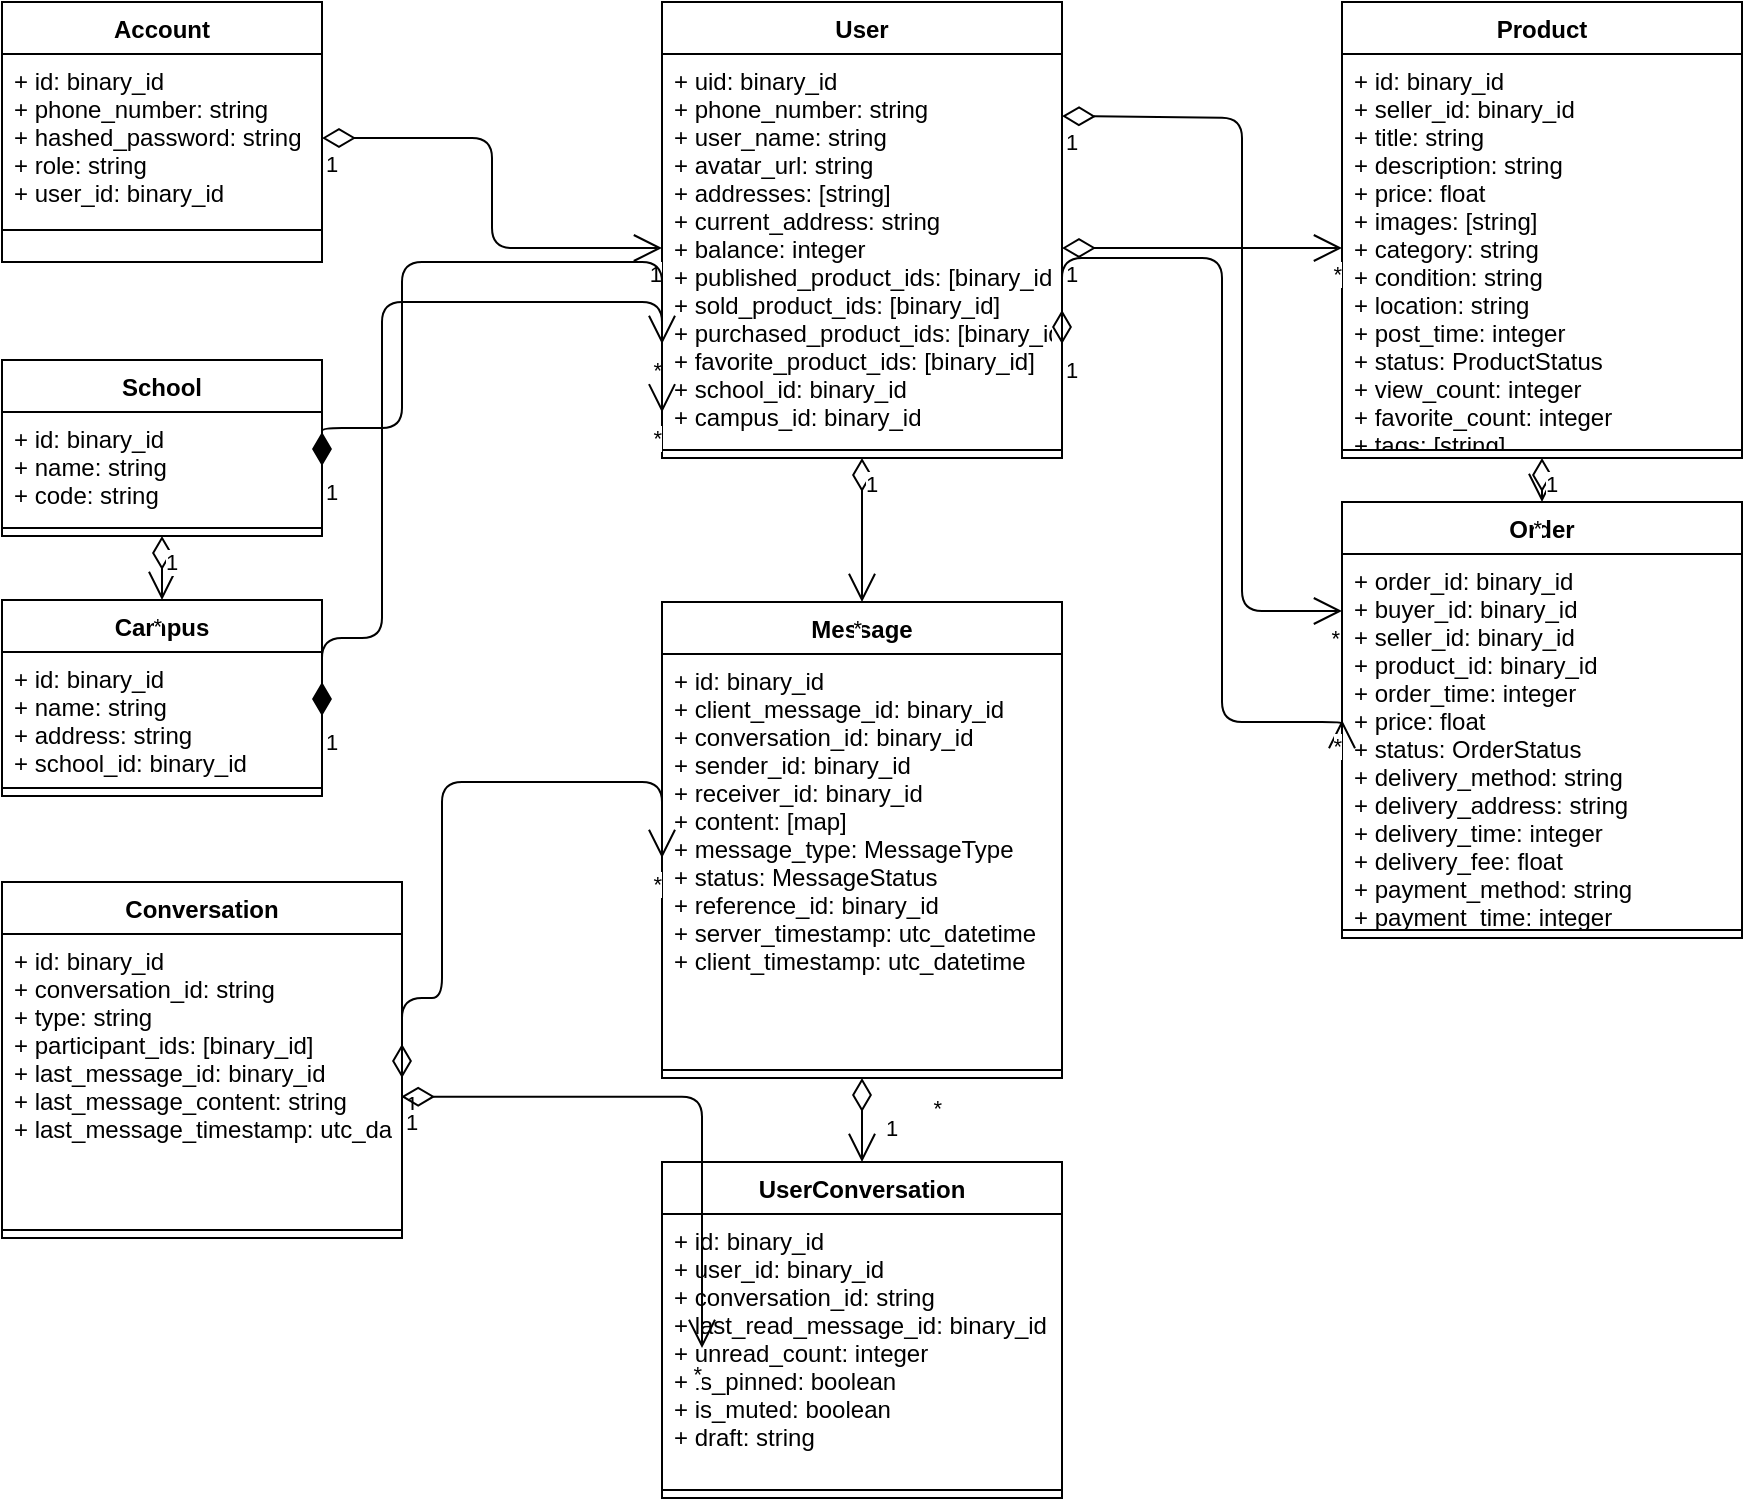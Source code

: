 <mxfile>
    <diagram id="C5RBs43oDa-KdzZeNtuy" name="Page-1">
        <mxGraphModel dx="384" dy="345" grid="1" gridSize="10" guides="1" tooltips="1" connect="1" arrows="1" fold="1" page="1" pageScale="1" pageWidth="1169" pageHeight="827" math="0" shadow="0">
            <root>
                <mxCell id="WIyWlLk6GJQsqaUBKTNV-0"/>
                <mxCell id="WIyWlLk6GJQsqaUBKTNV-1" parent="WIyWlLk6GJQsqaUBKTNV-0"/>
                <mxCell id="account-entity" value="Account" style="swimlane;fontStyle=1;align=center;verticalAlign=top;childLayout=stackLayout;horizontal=1;startSize=26;horizontalStack=0;resizeParent=1;resizeParentMax=0;resizeLast=0;collapsible=1;marginBottom=0;" parent="WIyWlLk6GJQsqaUBKTNV-1" vertex="1">
                    <mxGeometry x="40" y="40" width="160" height="130" as="geometry"/>
                </mxCell>
                <mxCell id="account-fields" value="+ id: binary_id&#xa;+ phone_number: string&#xa;+ hashed_password: string&#xa;+ role: string&#xa;+ user_id: binary_id" style="text;strokeColor=none;fillColor=none;align=left;verticalAlign=top;spacingLeft=4;spacingRight=4;overflow=hidden;rotatable=0;points=[[0,0.5],[1,0.5]];portConstraint=eastwest;" parent="account-entity" vertex="1">
                    <mxGeometry y="26" width="160" height="84" as="geometry"/>
                </mxCell>
                <mxCell id="account-line" value="" style="line;strokeWidth=1;fillColor=none;align=left;verticalAlign=middle;spacingTop=-1;spacingLeft=3;spacingRight=3;rotatable=0;labelPosition=right;points=[];portConstraint=eastwest;strokeColor=inherit;" parent="account-entity" vertex="1">
                    <mxGeometry y="110" width="160" height="8" as="geometry"/>
                </mxCell>
                <mxCell id="account-methods" value="" style="text;strokeColor=none;fillColor=none;align=left;verticalAlign=top;spacingLeft=4;spacingRight=4;overflow=hidden;rotatable=0;points=[[0,0.5],[1,0.5]];portConstraint=eastwest;" parent="account-entity" vertex="1">
                    <mxGeometry y="118" width="160" height="12" as="geometry"/>
                </mxCell>
                <mxCell id="user-entity" value="User" style="swimlane;fontStyle=1;align=center;verticalAlign=top;childLayout=stackLayout;horizontal=1;startSize=26;horizontalStack=0;resizeParent=1;resizeParentMax=0;resizeLast=0;collapsible=1;marginBottom=0;" parent="WIyWlLk6GJQsqaUBKTNV-1" vertex="1">
                    <mxGeometry x="370" y="40" width="200" height="228" as="geometry"/>
                </mxCell>
                <mxCell id="user-fields" value="+ uid: binary_id&#xa;+ phone_number: string&#xa;+ user_name: string&#xa;+ avatar_url: string&#xa;+ addresses: [string]&#xa;+ current_address: string&#xa;+ balance: integer&#xa;+ published_product_ids: [binary_id]&#xa;+ sold_product_ids: [binary_id]&#xa;+ purchased_product_ids: [binary_id]&#xa;+ favorite_product_ids: [binary_id]&#xa;+ school_id: binary_id&#xa;+ campus_id: binary_id" style="text;strokeColor=none;fillColor=none;align=left;verticalAlign=top;spacingLeft=4;spacingRight=4;overflow=hidden;rotatable=0;points=[[0,0.5],[1,0.5]];portConstraint=eastwest;" parent="user-entity" vertex="1">
                    <mxGeometry y="26" width="200" height="194" as="geometry"/>
                </mxCell>
                <mxCell id="user-line" value="" style="line;strokeWidth=1;fillColor=none;align=left;verticalAlign=middle;spacingTop=-1;spacingLeft=3;spacingRight=3;rotatable=0;labelPosition=right;points=[];portConstraint=eastwest;strokeColor=inherit;" parent="user-entity" vertex="1">
                    <mxGeometry y="220" width="200" height="8" as="geometry"/>
                </mxCell>
                <mxCell id="school-entity" value="School" style="swimlane;fontStyle=1;align=center;verticalAlign=top;childLayout=stackLayout;horizontal=1;startSize=26;horizontalStack=0;resizeParent=1;resizeParentMax=0;resizeLast=0;collapsible=1;marginBottom=0;" parent="WIyWlLk6GJQsqaUBKTNV-1" vertex="1">
                    <mxGeometry x="40" y="219" width="160" height="88" as="geometry"/>
                </mxCell>
                <mxCell id="school-fields" value="+ id: binary_id&#xa;+ name: string&#xa;+ code: string" style="text;strokeColor=none;fillColor=none;align=left;verticalAlign=top;spacingLeft=4;spacingRight=4;overflow=hidden;rotatable=0;points=[[0,0.5],[1,0.5]];portConstraint=eastwest;" parent="school-entity" vertex="1">
                    <mxGeometry y="26" width="160" height="54" as="geometry"/>
                </mxCell>
                <mxCell id="school-line" value="" style="line;strokeWidth=1;fillColor=none;align=left;verticalAlign=middle;spacingTop=-1;spacingLeft=3;spacingRight=3;rotatable=0;labelPosition=right;points=[];portConstraint=eastwest;strokeColor=inherit;" parent="school-entity" vertex="1">
                    <mxGeometry y="80" width="160" height="8" as="geometry"/>
                </mxCell>
                <mxCell id="campus-entity" value="Campus" style="swimlane;fontStyle=1;align=center;verticalAlign=top;childLayout=stackLayout;horizontal=1;startSize=26;horizontalStack=0;resizeParent=1;resizeParentMax=0;resizeLast=0;collapsible=1;marginBottom=0;" parent="WIyWlLk6GJQsqaUBKTNV-1" vertex="1">
                    <mxGeometry x="40" y="339" width="160" height="98" as="geometry"/>
                </mxCell>
                <mxCell id="campus-fields" value="+ id: binary_id&#xa;+ name: string&#xa;+ address: string&#xa;+ school_id: binary_id" style="text;strokeColor=none;fillColor=none;align=left;verticalAlign=top;spacingLeft=4;spacingRight=4;overflow=hidden;rotatable=0;points=[[0,0.5],[1,0.5]];portConstraint=eastwest;" parent="campus-entity" vertex="1">
                    <mxGeometry y="26" width="160" height="64" as="geometry"/>
                </mxCell>
                <mxCell id="campus-line" value="" style="line;strokeWidth=1;fillColor=none;align=left;verticalAlign=middle;spacingTop=-1;spacingLeft=3;spacingRight=3;rotatable=0;labelPosition=right;points=[];portConstraint=eastwest;strokeColor=inherit;" parent="campus-entity" vertex="1">
                    <mxGeometry y="90" width="160" height="8" as="geometry"/>
                </mxCell>
                <mxCell id="product-entity" value="Product" style="swimlane;fontStyle=1;align=center;verticalAlign=top;childLayout=stackLayout;horizontal=1;startSize=26;horizontalStack=0;resizeParent=1;resizeParentMax=0;resizeLast=0;collapsible=1;marginBottom=0;" parent="WIyWlLk6GJQsqaUBKTNV-1" vertex="1">
                    <mxGeometry x="710" y="40" width="200" height="228" as="geometry"/>
                </mxCell>
                <mxCell id="product-fields" value="+ id: binary_id&#xa;+ seller_id: binary_id&#xa;+ title: string&#xa;+ description: string&#xa;+ price: float&#xa;+ images: [string]&#xa;+ category: string&#xa;+ condition: string&#xa;+ location: string&#xa;+ post_time: integer&#xa;+ status: ProductStatus&#xa;+ view_count: integer&#xa;+ favorite_count: integer&#xa;+ tags: [string]" style="text;strokeColor=none;fillColor=none;align=left;verticalAlign=top;spacingLeft=4;spacingRight=4;overflow=hidden;rotatable=0;points=[[0,0.5],[1,0.5]];portConstraint=eastwest;" parent="product-entity" vertex="1">
                    <mxGeometry y="26" width="200" height="194" as="geometry"/>
                </mxCell>
                <mxCell id="product-line" value="" style="line;strokeWidth=1;fillColor=none;align=left;verticalAlign=middle;spacingTop=-1;spacingLeft=3;spacingRight=3;rotatable=0;labelPosition=right;points=[];portConstraint=eastwest;strokeColor=inherit;" parent="product-entity" vertex="1">
                    <mxGeometry y="220" width="200" height="8" as="geometry"/>
                </mxCell>
                <mxCell id="order-entity" value="Order" style="swimlane;fontStyle=1;align=center;verticalAlign=top;childLayout=stackLayout;horizontal=1;startSize=26;horizontalStack=0;resizeParent=1;resizeParentMax=0;resizeLast=0;collapsible=1;marginBottom=0;" parent="WIyWlLk6GJQsqaUBKTNV-1" vertex="1">
                    <mxGeometry x="710" y="290" width="200" height="218" as="geometry"/>
                </mxCell>
                <mxCell id="order-fields" value="+ order_id: binary_id&#xa;+ buyer_id: binary_id&#xa;+ seller_id: binary_id&#xa;+ product_id: binary_id&#xa;+ order_time: integer&#xa;+ price: float&#xa;+ status: OrderStatus&#xa;+ delivery_method: string&#xa;+ delivery_address: string&#xa;+ delivery_time: integer&#xa;+ delivery_fee: float&#xa;+ payment_method: string&#xa;+ payment_time: integer" style="text;strokeColor=none;fillColor=none;align=left;verticalAlign=top;spacingLeft=4;spacingRight=4;overflow=hidden;rotatable=0;points=[[0,0.5],[1,0.5]];portConstraint=eastwest;" parent="order-entity" vertex="1">
                    <mxGeometry y="26" width="200" height="184" as="geometry"/>
                </mxCell>
                <mxCell id="order-line" value="" style="line;strokeWidth=1;fillColor=none;align=left;verticalAlign=middle;spacingTop=-1;spacingLeft=3;spacingRight=3;rotatable=0;labelPosition=right;points=[];portConstraint=eastwest;strokeColor=inherit;" parent="order-entity" vertex="1">
                    <mxGeometry y="210" width="200" height="8" as="geometry"/>
                </mxCell>
                <mxCell id="message-entity" value="Message" style="swimlane;fontStyle=1;align=center;verticalAlign=top;childLayout=stackLayout;horizontal=1;startSize=26;horizontalStack=0;resizeParent=1;resizeParentMax=0;resizeLast=0;collapsible=1;marginBottom=0;" parent="WIyWlLk6GJQsqaUBKTNV-1" vertex="1">
                    <mxGeometry x="370" y="340" width="200" height="238" as="geometry"/>
                </mxCell>
                <mxCell id="message-fields" value="+ id: binary_id&#xa;+ client_message_id: binary_id&#xa;+ conversation_id: binary_id&#xa;+ sender_id: binary_id&#xa;+ receiver_id: binary_id&#xa;+ content: [map]&#xa;+ message_type: MessageType&#xa;+ status: MessageStatus&#xa;+ reference_id: binary_id&#xa;+ server_timestamp: utc_datetime&#xa;+ client_timestamp: utc_datetime" style="text;strokeColor=none;fillColor=none;align=left;verticalAlign=top;spacingLeft=4;spacingRight=4;overflow=hidden;rotatable=0;points=[[0,0.5],[1,0.5]];portConstraint=eastwest;" parent="message-entity" vertex="1">
                    <mxGeometry y="26" width="200" height="204" as="geometry"/>
                </mxCell>
                <mxCell id="message-line" value="" style="line;strokeWidth=1;fillColor=none;align=left;verticalAlign=middle;spacingTop=-1;spacingLeft=3;spacingRight=3;rotatable=0;labelPosition=right;points=[];portConstraint=eastwest;strokeColor=inherit;" parent="message-entity" vertex="1">
                    <mxGeometry y="230" width="200" height="8" as="geometry"/>
                </mxCell>
                <mxCell id="conversation-entity" value="Conversation" style="swimlane;fontStyle=1;align=center;verticalAlign=top;childLayout=stackLayout;horizontal=1;startSize=26;horizontalStack=0;resizeParent=1;resizeParentMax=0;resizeLast=0;collapsible=1;marginBottom=0;" parent="WIyWlLk6GJQsqaUBKTNV-1" vertex="1">
                    <mxGeometry x="40" y="480" width="200" height="178" as="geometry"/>
                </mxCell>
                <mxCell id="conversation-fields" value="+ id: binary_id&#xa;+ conversation_id: string&#xa;+ type: string&#xa;+ participant_ids: [binary_id]&#xa;+ last_message_id: binary_id&#xa;+ last_message_content: string&#xa;+ last_message_timestamp: utc_datetime" style="text;strokeColor=none;fillColor=none;align=left;verticalAlign=top;spacingLeft=4;spacingRight=4;overflow=hidden;rotatable=0;points=[[0,0.5],[1,0.5]];portConstraint=eastwest;" parent="conversation-entity" vertex="1">
                    <mxGeometry y="26" width="200" height="144" as="geometry"/>
                </mxCell>
                <mxCell id="conversation-line" value="" style="line;strokeWidth=1;fillColor=none;align=left;verticalAlign=middle;spacingTop=-1;spacingLeft=3;spacingRight=3;rotatable=0;labelPosition=right;points=[];portConstraint=eastwest;strokeColor=inherit;" parent="conversation-entity" vertex="1">
                    <mxGeometry y="170" width="200" height="8" as="geometry"/>
                </mxCell>
                <mxCell id="user-conversation-entity" value="UserConversation" style="swimlane;fontStyle=1;align=center;verticalAlign=top;childLayout=stackLayout;horizontal=1;startSize=26;horizontalStack=0;resizeParent=1;resizeParentMax=0;resizeLast=0;collapsible=1;marginBottom=0;" parent="WIyWlLk6GJQsqaUBKTNV-1" vertex="1">
                    <mxGeometry x="370" y="620" width="200" height="168" as="geometry"/>
                </mxCell>
                <mxCell id="user-conversation-fields" value="+ id: binary_id&#xa;+ user_id: binary_id&#xa;+ conversation_id: string&#xa;+ last_read_message_id: binary_id&#xa;+ unread_count: integer&#xa;+ is_pinned: boolean&#xa;+ is_muted: boolean&#xa;+ draft: string" style="text;strokeColor=none;fillColor=none;align=left;verticalAlign=top;spacingLeft=4;spacingRight=4;overflow=hidden;rotatable=0;points=[[0,0.5],[1,0.5]];portConstraint=eastwest;" parent="user-conversation-entity" vertex="1">
                    <mxGeometry y="26" width="200" height="134" as="geometry"/>
                </mxCell>
                <mxCell id="user-conversation-line" value="" style="line;strokeWidth=1;fillColor=none;align=left;verticalAlign=middle;spacingTop=-1;spacingLeft=3;spacingRight=3;rotatable=0;labelPosition=right;points=[];portConstraint=eastwest;strokeColor=inherit;" parent="user-conversation-entity" vertex="1">
                    <mxGeometry y="160" width="200" height="8" as="geometry"/>
                </mxCell>
                <mxCell id="account-user-relation" value="" style="endArrow=open;html=1;endSize=12;startArrow=diamondThin;startSize=14;startFill=0;edgeStyle=orthogonalEdgeStyle;entryX=0;entryY=0.5;entryDx=0;entryDy=0;exitX=1;exitY=0.5;exitDx=0;exitDy=0;" parent="WIyWlLk6GJQsqaUBKTNV-1" source="account-fields" target="user-fields" edge="1">
                    <mxGeometry relative="1" as="geometry">
                        <mxPoint x="200" y="100" as="sourcePoint"/>
                        <mxPoint x="280" y="100" as="targetPoint"/>
                    </mxGeometry>
                </mxCell>
                <mxCell id="account-user-relation-text" value="1" style="edgeLabel;resizable=0;html=1;align=left;verticalAlign=top;" parent="account-user-relation" connectable="0" vertex="1">
                    <mxGeometry x="-1" relative="1" as="geometry"/>
                </mxCell>
                <mxCell id="account-user-relation-text2" value="1" style="edgeLabel;resizable=0;html=1;align=right;verticalAlign=top;" parent="account-user-relation" connectable="0" vertex="1">
                    <mxGeometry x="1" relative="1" as="geometry"/>
                </mxCell>
                <mxCell id="user-product-relation" value="" style="endArrow=open;html=1;endSize=12;startArrow=diamondThin;startSize=14;startFill=0;edgeStyle=orthogonalEdgeStyle;exitX=1;exitY=0.5;exitDx=0;exitDy=0;entryX=0;entryY=0.5;entryDx=0;entryDy=0;" parent="WIyWlLk6GJQsqaUBKTNV-1" source="user-fields" target="product-fields" edge="1">
                    <mxGeometry relative="1" as="geometry">
                        <mxPoint x="630" y="123" as="sourcePoint"/>
                        <mxPoint x="710" y="123" as="targetPoint"/>
                    </mxGeometry>
                </mxCell>
                <mxCell id="user-product-relation-text" value="1" style="edgeLabel;resizable=0;html=1;align=left;verticalAlign=top;" parent="user-product-relation" connectable="0" vertex="1">
                    <mxGeometry x="-1" relative="1" as="geometry"/>
                </mxCell>
                <mxCell id="user-product-relation-text2" value="*" style="edgeLabel;resizable=0;html=1;align=right;verticalAlign=top;" parent="user-product-relation" connectable="0" vertex="1">
                    <mxGeometry x="1" relative="1" as="geometry"/>
                </mxCell>
                <mxCell id="school-campus-relation" value="" style="endArrow=open;html=1;endSize=12;startArrow=diamondThin;startSize=14;startFill=0;edgeStyle=orthogonalEdgeStyle;exitX=0.5;exitY=1;exitDx=0;exitDy=0;entryX=0.5;entryY=0;entryDx=0;entryDy=0;" parent="WIyWlLk6GJQsqaUBKTNV-1" source="school-entity" target="campus-entity" edge="1">
                    <mxGeometry relative="1" as="geometry">
                        <mxPoint x="120" y="309" as="sourcePoint"/>
                        <mxPoint x="120" y="339" as="targetPoint"/>
                    </mxGeometry>
                </mxCell>
                <mxCell id="school-campus-relation-text" value="1" style="edgeLabel;resizable=0;html=1;align=left;verticalAlign=top;" parent="school-campus-relation" connectable="0" vertex="1">
                    <mxGeometry x="-1" relative="1" as="geometry"/>
                </mxCell>
                <mxCell id="school-campus-relation-text2" value="*" style="edgeLabel;resizable=0;html=1;align=right;verticalAlign=top;" parent="school-campus-relation" connectable="0" vertex="1">
                    <mxGeometry x="1" relative="1" as="geometry"/>
                </mxCell>
                <mxCell id="school-user-relation" value="" style="endArrow=open;html=1;endSize=12;startArrow=diamondThin;startSize=14;startFill=1;edgeStyle=orthogonalEdgeStyle;exitX=1;exitY=0.5;exitDx=0;exitDy=0;entryX=0;entryY=0.75;entryDx=0;entryDy=0;" parent="WIyWlLk6GJQsqaUBKTNV-1" source="school-fields" target="user-entity" edge="1">
                    <mxGeometry relative="1" as="geometry">
                        <mxPoint x="200" y="250" as="sourcePoint"/>
                        <mxPoint x="280" y="150" as="targetPoint"/>
                        <Array as="points">
                            <mxPoint x="240" y="253"/>
                            <mxPoint x="240" y="170"/>
                        </Array>
                    </mxGeometry>
                </mxCell>
                <mxCell id="school-user-relation-text" value="1" style="edgeLabel;resizable=0;html=1;align=left;verticalAlign=top;" parent="school-user-relation" connectable="0" vertex="1">
                    <mxGeometry x="-1" relative="1" as="geometry"/>
                </mxCell>
                <mxCell id="school-user-relation-text2" value="*" style="edgeLabel;resizable=0;html=1;align=right;verticalAlign=top;" parent="school-user-relation" connectable="0" vertex="1">
                    <mxGeometry x="1" relative="1" as="geometry"/>
                </mxCell>
                <mxCell id="campus-user-relation" value="" style="endArrow=open;html=1;endSize=12;startArrow=diamondThin;startSize=14;startFill=1;edgeStyle=orthogonalEdgeStyle;exitX=1;exitY=0.5;exitDx=0;exitDy=0;entryX=0;entryY=0.9;entryDx=0;entryDy=0;" parent="WIyWlLk6GJQsqaUBKTNV-1" source="campus-fields" target="user-entity" edge="1">
                    <mxGeometry relative="1" as="geometry">
                        <mxPoint x="200" y="370" as="sourcePoint"/>
                        <mxPoint x="280" y="200" as="targetPoint"/>
                        <Array as="points">
                            <mxPoint x="230" y="358"/>
                            <mxPoint x="230" y="190"/>
                        </Array>
                    </mxGeometry>
                </mxCell>
                <mxCell id="campus-user-relation-text" value="1" style="edgeLabel;resizable=0;html=1;align=left;verticalAlign=top;" parent="campus-user-relation" connectable="0" vertex="1">
                    <mxGeometry x="-1" relative="1" as="geometry"/>
                </mxCell>
                <mxCell id="campus-user-relation-text2" value="*" style="edgeLabel;resizable=0;html=1;align=right;verticalAlign=top;" parent="campus-user-relation" connectable="0" vertex="1">
                    <mxGeometry x="1" relative="1" as="geometry"/>
                </mxCell>
                <mxCell id="user-order-buyer-relation" value="" style="endArrow=open;html=1;endSize=12;startArrow=diamondThin;startSize=14;startFill=0;edgeStyle=orthogonalEdgeStyle;exitX=1;exitY=0.25;exitDx=0;exitDy=0;entryX=0;entryY=0.25;entryDx=0;entryDy=0;" parent="WIyWlLk6GJQsqaUBKTNV-1" source="user-entity" target="order-entity" edge="1">
                    <mxGeometry relative="1" as="geometry">
                        <mxPoint x="630" y="100" as="sourcePoint"/>
                        <mxPoint x="710" y="345" as="targetPoint"/>
                        <Array as="points">
                            <mxPoint x="660" y="98"/>
                            <mxPoint x="660" y="345"/>
                        </Array>
                    </mxGeometry>
                </mxCell>
                <mxCell id="user-order-buyer-relation-text" value="1" style="edgeLabel;resizable=0;html=1;align=left;verticalAlign=top;" parent="user-order-buyer-relation" connectable="0" vertex="1">
                    <mxGeometry x="-1" relative="1" as="geometry"/>
                </mxCell>
                <mxCell id="user-order-buyer-relation-text2" value="*" style="edgeLabel;resizable=0;html=1;align=right;verticalAlign=top;" parent="user-order-buyer-relation" connectable="0" vertex="1">
                    <mxGeometry x="1" relative="1" as="geometry"/>
                </mxCell>
                <mxCell id="user-order-seller-relation" value="" style="endArrow=open;html=1;endSize=12;startArrow=diamondThin;startSize=14;startFill=0;edgeStyle=orthogonalEdgeStyle;exitX=1;exitY=0.75;exitDx=0;exitDy=0;entryX=0;entryY=0.5;entryDx=0;entryDy=0;" parent="WIyWlLk6GJQsqaUBKTNV-1" source="user-entity" target="order-entity" edge="1">
                    <mxGeometry relative="1" as="geometry">
                        <mxPoint x="630" y="170" as="sourcePoint"/>
                        <mxPoint x="710" y="400" as="targetPoint"/>
                        <Array as="points">
                            <mxPoint x="650" y="168"/>
                            <mxPoint x="650" y="400"/>
                        </Array>
                    </mxGeometry>
                </mxCell>
                <mxCell id="user-order-seller-relation-text" value="1" style="edgeLabel;resizable=0;html=1;align=left;verticalAlign=top;" parent="user-order-seller-relation" connectable="0" vertex="1">
                    <mxGeometry x="-1" relative="1" as="geometry"/>
                </mxCell>
                <mxCell id="user-order-seller-relation-text2" value="*" style="edgeLabel;resizable=0;html=1;align=right;verticalAlign=top;" parent="user-order-seller-relation" connectable="0" vertex="1">
                    <mxGeometry x="1" relative="1" as="geometry"/>
                </mxCell>
                <mxCell id="product-order-relation" value="" style="endArrow=open;html=1;endSize=12;startArrow=diamondThin;startSize=14;startFill=0;edgeStyle=orthogonalEdgeStyle;exitX=0.5;exitY=1;exitDx=0;exitDy=0;entryX=0.5;entryY=0;entryDx=0;entryDy=0;" parent="WIyWlLk6GJQsqaUBKTNV-1" source="product-entity" target="order-entity" edge="1">
                    <mxGeometry relative="1" as="geometry">
                        <mxPoint x="810" y="270" as="sourcePoint"/>
                        <mxPoint x="810" y="290" as="targetPoint"/>
                    </mxGeometry>
                </mxCell>
                <mxCell id="product-order-relation-text" value="1" style="edgeLabel;resizable=0;html=1;align=left;verticalAlign=top;" parent="product-order-relation" connectable="0" vertex="1">
                    <mxGeometry x="-1" relative="1" as="geometry"/>
                </mxCell>
                <mxCell id="product-order-relation-text2" value="*" style="edgeLabel;resizable=0;html=1;align=right;verticalAlign=top;" parent="product-order-relation" connectable="0" vertex="1">
                    <mxGeometry x="1" relative="1" as="geometry"/>
                </mxCell>
                <mxCell id="user-message-relation" value="" style="endArrow=open;html=1;endSize=12;startArrow=diamondThin;startSize=14;startFill=0;edgeStyle=orthogonalEdgeStyle;exitX=0.5;exitY=1;exitDx=0;exitDy=0;entryX=0.5;entryY=0;entryDx=0;entryDy=0;" parent="WIyWlLk6GJQsqaUBKTNV-1" source="user-entity" target="message-entity" edge="1">
                    <mxGeometry relative="1" as="geometry">
                        <mxPoint x="470" y="270" as="sourcePoint"/>
                        <mxPoint x="470" y="310" as="targetPoint"/>
                    </mxGeometry>
                </mxCell>
                <mxCell id="user-message-relation-text" value="1" style="edgeLabel;resizable=0;html=1;align=left;verticalAlign=top;" parent="user-message-relation" connectable="0" vertex="1">
                    <mxGeometry x="-1" relative="1" as="geometry"/>
                </mxCell>
                <mxCell id="user-message-relation-text2" value="*" style="edgeLabel;resizable=0;html=1;align=right;verticalAlign=top;" parent="user-message-relation" connectable="0" vertex="1">
                    <mxGeometry x="1" relative="1" as="geometry"/>
                </mxCell>
                <mxCell id="conversation-message-relation" value="" style="endArrow=open;html=1;endSize=12;startArrow=diamondThin;startSize=14;startFill=0;edgeStyle=orthogonalEdgeStyle;exitX=1;exitY=0.5;exitDx=0;exitDy=0;entryX=0;entryY=0.5;entryDx=0;entryDy=0;" parent="WIyWlLk6GJQsqaUBKTNV-1" source="conversation-fields" target="message-fields" edge="1">
                    <mxGeometry relative="1" as="geometry">
                        <mxPoint x="240" y="525" as="sourcePoint"/>
                        <mxPoint x="280" y="430" as="targetPoint"/>
                        <Array as="points">
                            <mxPoint x="260" y="538"/>
                            <mxPoint x="260" y="430"/>
                        </Array>
                    </mxGeometry>
                </mxCell>
                <mxCell id="conversation-message-relation-text" value="1" style="edgeLabel;resizable=0;html=1;align=left;verticalAlign=top;" parent="conversation-message-relation" connectable="0" vertex="1">
                    <mxGeometry x="-1" relative="1" as="geometry"/>
                </mxCell>
                <mxCell id="conversation-message-relation-text2" value="*" style="edgeLabel;resizable=0;html=1;align=right;verticalAlign=top;" parent="conversation-message-relation" connectable="0" vertex="1">
                    <mxGeometry x="1" relative="1" as="geometry"/>
                </mxCell>
                <mxCell id="conversation-userconversation-relation" value="" style="endArrow=open;html=1;endSize=12;startArrow=diamondThin;startSize=14;startFill=0;edgeStyle=orthogonalEdgeStyle;entryX=0;entryY=0.5;entryDx=0;entryDy=0;exitX=0.998;exitY=0.565;exitDx=0;exitDy=0;exitPerimeter=0;" parent="WIyWlLk6GJQsqaUBKTNV-1" source="conversation-fields" edge="1">
                    <mxGeometry relative="1" as="geometry">
                        <mxPoint x="250" y="610" as="sourcePoint"/>
                        <mxPoint x="390" y="713" as="targetPoint"/>
                        <Array as="points">
                            <mxPoint x="390" y="587"/>
                        </Array>
                    </mxGeometry>
                </mxCell>
                <mxCell id="conversation-userconversation-relation-text" value="1" style="edgeLabel;resizable=0;html=1;align=left;verticalAlign=top;" parent="conversation-userconversation-relation" connectable="0" vertex="1">
                    <mxGeometry x="-1" relative="1" as="geometry"/>
                </mxCell>
                <mxCell id="conversation-userconversation-relation-text2" value="*" style="edgeLabel;resizable=0;html=1;align=right;verticalAlign=top;" parent="conversation-userconversation-relation" connectable="0" vertex="1">
                    <mxGeometry x="1" relative="1" as="geometry"/>
                </mxCell>
                <mxCell id="user-userconversation-relation" value="" style="endArrow=open;html=1;endSize=12;startArrow=diamondThin;startSize=14;startFill=0;edgeStyle=orthogonalEdgeStyle;exitX=0.5;exitY=1;exitDx=0;exitDy=0;entryX=0.5;entryY=0;entryDx=0;entryDy=0;" parent="WIyWlLk6GJQsqaUBKTNV-1" source="message-entity" target="user-conversation-entity" edge="1">
                    <mxGeometry relative="1" as="geometry">
                        <mxPoint x="470" y="600" as="sourcePoint"/>
                        <mxPoint x="470" y="620" as="targetPoint"/>
                    </mxGeometry>
                </mxCell>
                <mxCell id="user-userconversation-relation-text" value="1" style="edgeLabel;resizable=0;html=1;align=left;verticalAlign=top;" parent="user-userconversation-relation" connectable="0" vertex="1">
                    <mxGeometry x="-1" relative="1" as="geometry">
                        <mxPoint x="10" y="12" as="offset"/>
                    </mxGeometry>
                </mxCell>
                <mxCell id="user-userconversation-relation-text2" value="*" style="edgeLabel;resizable=0;html=1;align=right;verticalAlign=top;" parent="user-userconversation-relation" connectable="0" vertex="1">
                    <mxGeometry x="1" relative="1" as="geometry">
                        <mxPoint x="40" y="-40" as="offset"/>
                    </mxGeometry>
                </mxCell>
            </root>
        </mxGraphModel>
    </diagram>
</mxfile>